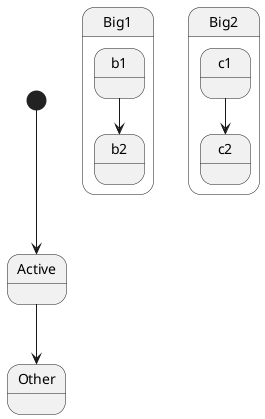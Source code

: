 {
  "sha1": "c6uqcnhe0u6d8m0dgngb4029h1gyttq",
  "insertion": {
    "when": "2024-06-01T09:03:00.962Z",
    "user": "plantuml@gmail.com"
  }
}
@startuml

[*] --> Active
Active --> Other

state Big1 {
b1 --> b2
}

state Big2 {
c1 --> c2
}

@enduml
